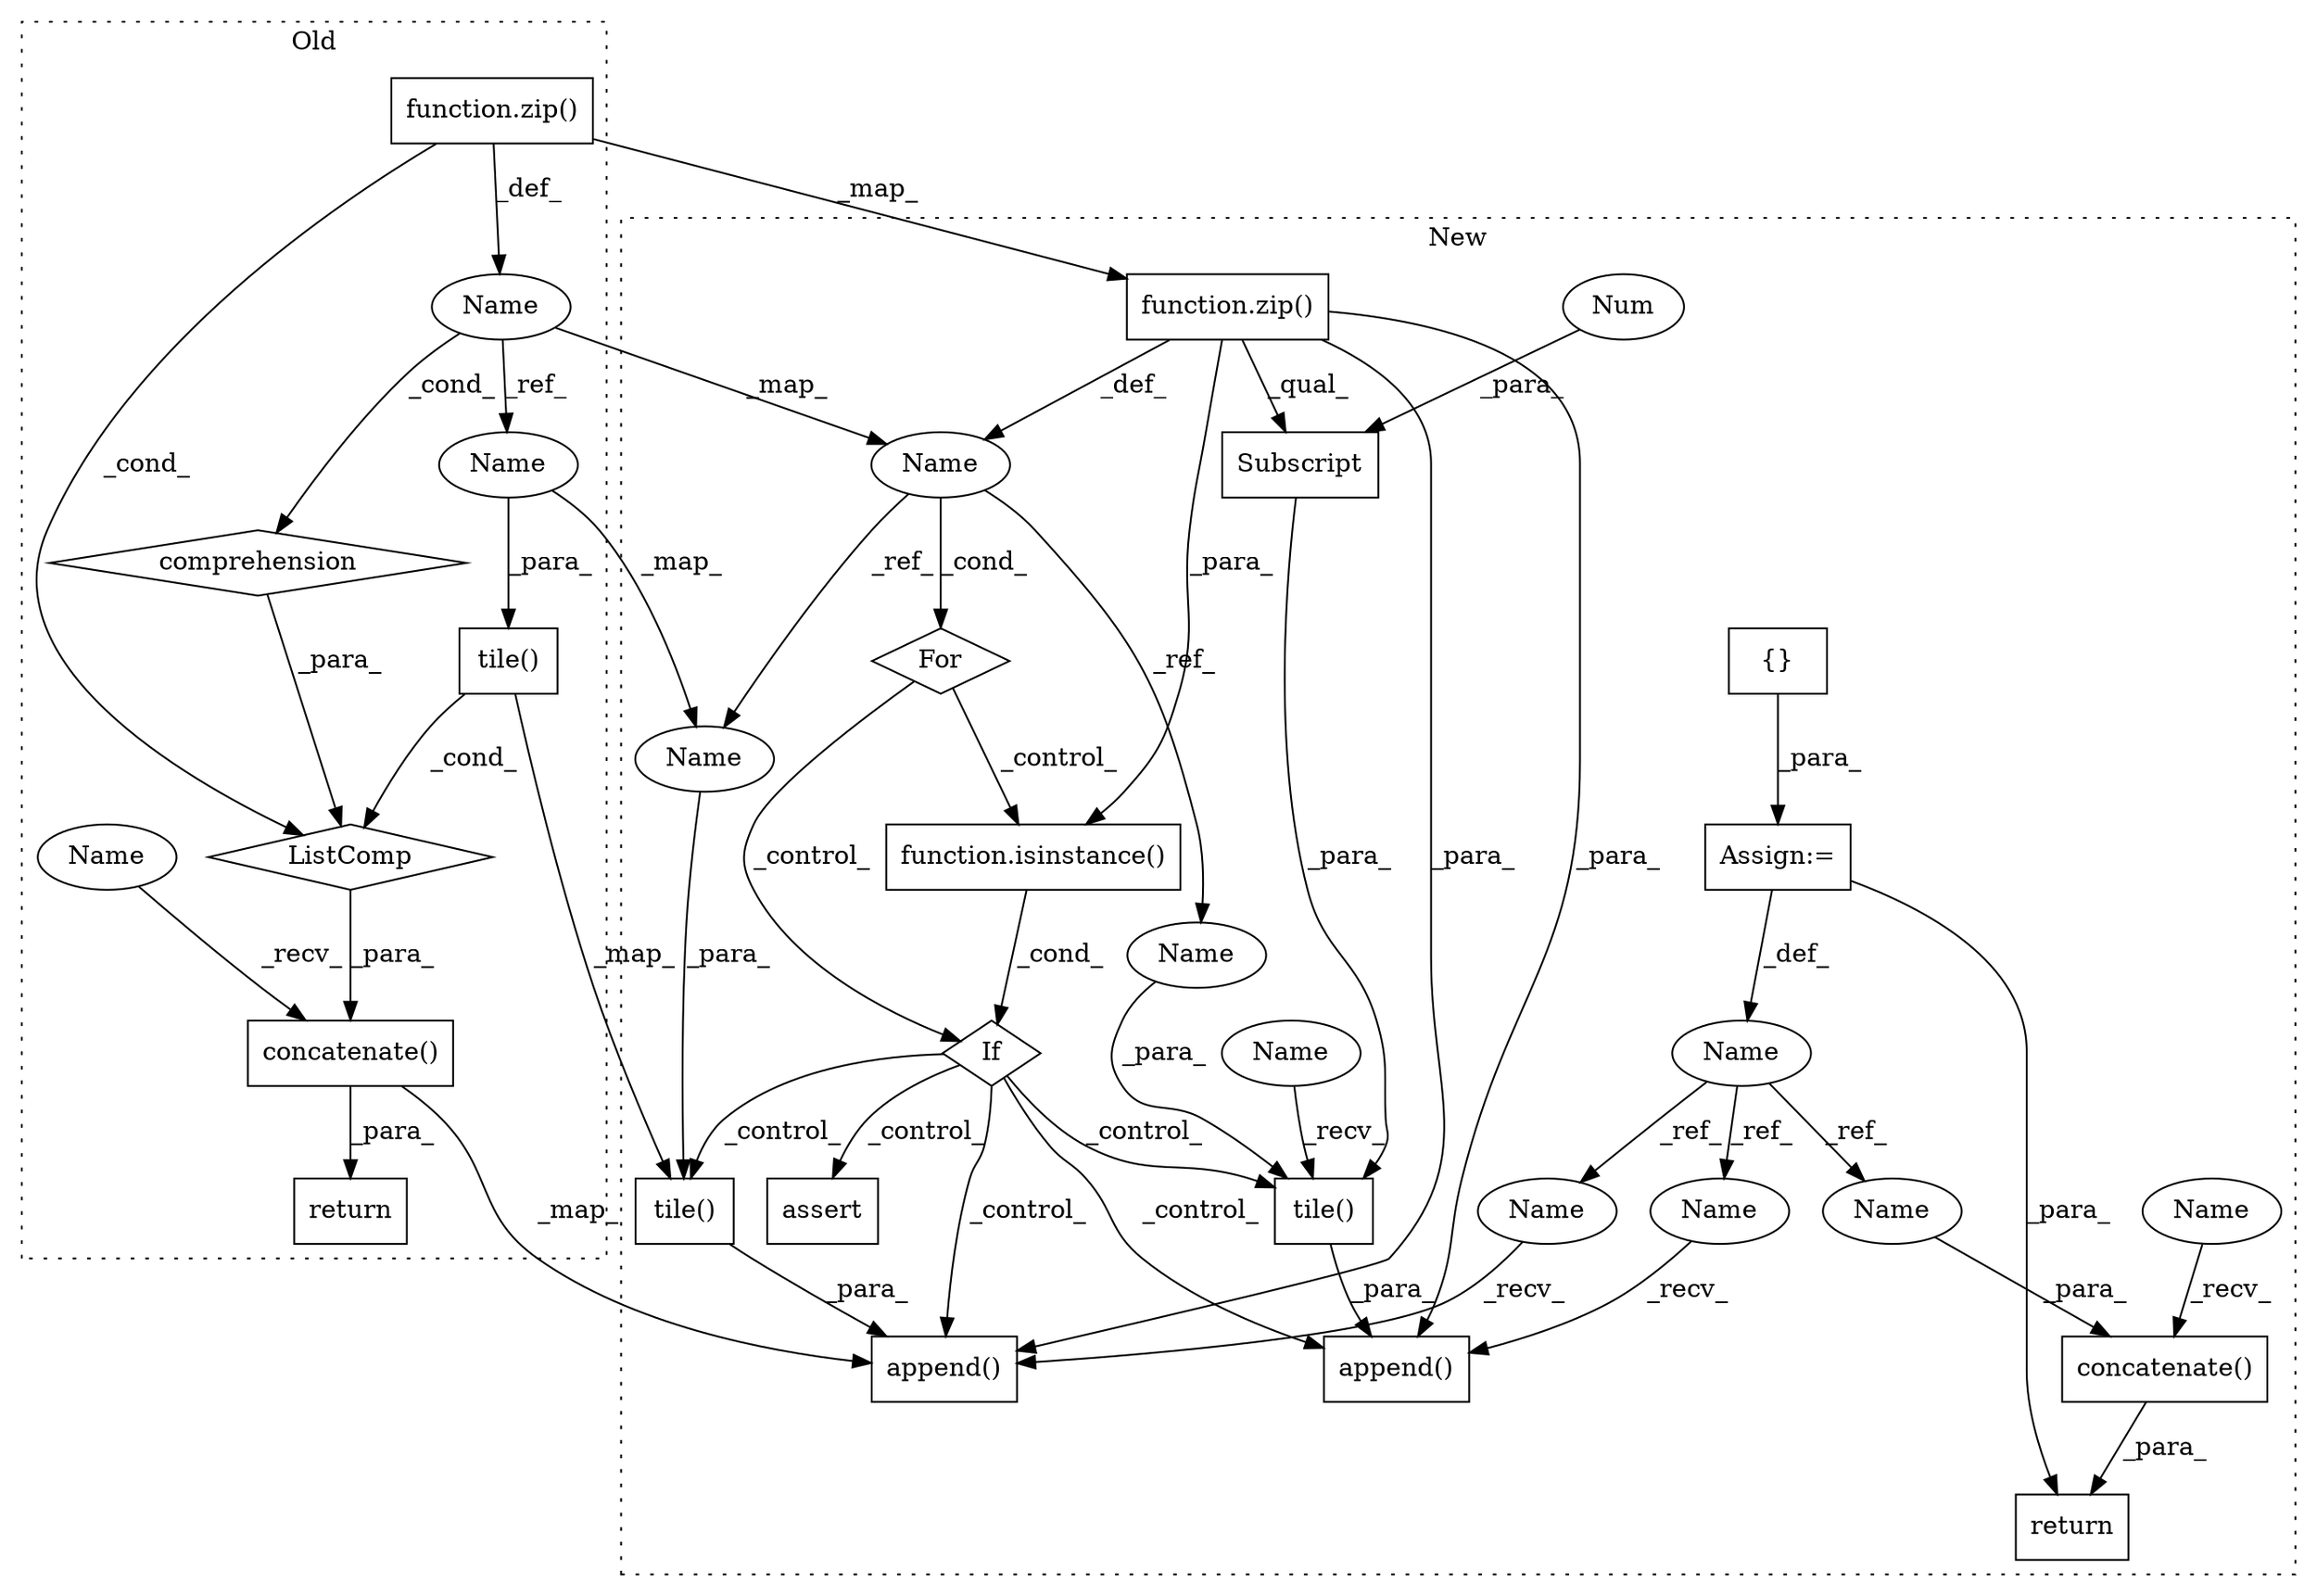 digraph G {
subgraph cluster0 {
1 [label="tile()" a="75" s="2548,2568" l="8,1" shape="box"];
6 [label="Name" a="87" s="2578" l="2" shape="ellipse"];
8 [label="ListComp" a="106" s="2547" l="76" shape="diamond"];
10 [label="function.zip()" a="75" s="2584,2621" l="4,1" shape="box"];
11 [label="concatenate()" a="75" s="2519,2623" l="28,10" shape="box"];
20 [label="comprehension" a="45" s="2570" l="3" shape="diamond"];
24 [label="return" a="93" s="2512" l="7" shape="box"];
29 [label="Name" a="87" s="2519" l="2" shape="ellipse"];
33 [label="Name" a="87" s="2566" l="2" shape="ellipse"];
label = "Old";
style="dotted";
}
subgraph cluster1 {
2 [label="tile()" a="75" s="2681,2701" l="8,1" shape="box"];
3 [label="If" a="96" s="2606" l="3" shape="diamond"];
4 [label="tile()" a="75" s="2884,2907" l="8,1" shape="box"];
5 [label="Name" a="87" s="2548" l="2" shape="ellipse"];
7 [label="Subscript" a="63" s="2892,0" l="11,0" shape="box"];
9 [label="function.zip()" a="75" s="2554,2591" l="4,1" shape="box"];
12 [label="append()" a="75" s="2659,2702" l="22,1" shape="box"];
13 [label="{}" a="59" s="2529,2529" l="2,1" shape="box"];
14 [label="append()" a="75" s="2862,2908" l="22,1" shape="box"];
15 [label="assert" a="65" s="2812" l="7" shape="box"];
16 [label="Name" a="87" s="2512" l="14" shape="ellipse"];
17 [label="function.isinstance()" a="75" s="2609,2640" l="11,1" shape="box"];
18 [label="For" a="107" s="2540,2592" l="4,14" shape="diamond"];
19 [label="Num" a="76" s="2901" l="1" shape="ellipse"];
21 [label="Assign:=" a="68" s="2526" l="3" shape="box"];
22 [label="concatenate()" a="75" s="2925,2954" l="15,1" shape="box"];
23 [label="return" a="93" s="2918" l="7" shape="box"];
25 [label="Name" a="87" s="2699" l="2" shape="ellipse"];
26 [label="Name" a="87" s="2905" l="2" shape="ellipse"];
27 [label="Name" a="87" s="2925" l="2" shape="ellipse"];
28 [label="Name" a="87" s="2884" l="2" shape="ellipse"];
30 [label="Name" a="87" s="2862" l="14" shape="ellipse"];
31 [label="Name" a="87" s="2940" l="14" shape="ellipse"];
32 [label="Name" a="87" s="2659" l="14" shape="ellipse"];
label = "New";
style="dotted";
}
1 -> 8 [label="_cond_"];
1 -> 2 [label="_map_"];
2 -> 12 [label="_para_"];
3 -> 15 [label="_control_"];
3 -> 14 [label="_control_"];
3 -> 12 [label="_control_"];
3 -> 2 [label="_control_"];
3 -> 4 [label="_control_"];
4 -> 14 [label="_para_"];
5 -> 18 [label="_cond_"];
5 -> 26 [label="_ref_"];
5 -> 25 [label="_ref_"];
6 -> 5 [label="_map_"];
6 -> 20 [label="_cond_"];
6 -> 33 [label="_ref_"];
7 -> 4 [label="_para_"];
8 -> 11 [label="_para_"];
9 -> 5 [label="_def_"];
9 -> 12 [label="_para_"];
9 -> 7 [label="_qual_"];
9 -> 17 [label="_para_"];
9 -> 14 [label="_para_"];
10 -> 6 [label="_def_"];
10 -> 8 [label="_cond_"];
10 -> 9 [label="_map_"];
11 -> 12 [label="_map_"];
11 -> 24 [label="_para_"];
13 -> 21 [label="_para_"];
16 -> 30 [label="_ref_"];
16 -> 32 [label="_ref_"];
16 -> 31 [label="_ref_"];
17 -> 3 [label="_cond_"];
18 -> 3 [label="_control_"];
18 -> 17 [label="_control_"];
19 -> 7 [label="_para_"];
20 -> 8 [label="_para_"];
21 -> 23 [label="_para_"];
21 -> 16 [label="_def_"];
22 -> 23 [label="_para_"];
25 -> 2 [label="_para_"];
26 -> 4 [label="_para_"];
27 -> 22 [label="_recv_"];
28 -> 4 [label="_recv_"];
29 -> 11 [label="_recv_"];
30 -> 14 [label="_recv_"];
31 -> 22 [label="_para_"];
32 -> 12 [label="_recv_"];
33 -> 1 [label="_para_"];
33 -> 25 [label="_map_"];
}